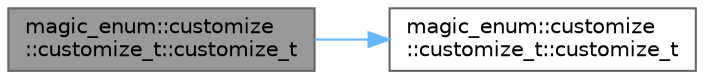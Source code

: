 digraph "magic_enum::customize::customize_t::customize_t"
{
 // LATEX_PDF_SIZE
  bgcolor="transparent";
  edge [fontname=Helvetica,fontsize=10,labelfontname=Helvetica,labelfontsize=10];
  node [fontname=Helvetica,fontsize=10,shape=box,height=0.2,width=0.4];
  rankdir="LR";
  Node1 [id="Node000001",label="magic_enum::customize\l::customize_t::customize_t",height=0.2,width=0.4,color="gray40", fillcolor="grey60", style="filled", fontcolor="black",tooltip=" "];
  Node1 -> Node2 [id="edge1_Node000001_Node000002",color="steelblue1",style="solid",tooltip=" "];
  Node2 [id="Node000002",label="magic_enum::customize\l::customize_t::customize_t",height=0.2,width=0.4,color="grey40", fillcolor="white", style="filled",URL="$classmagic__enum_1_1customize_1_1customize__t.html#ab2d4789cb183d397a01d967e1e6c5f9f",tooltip=" "];
}
